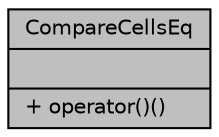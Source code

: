 digraph "CompareCellsEq"
{
  edge [fontname="Helvetica",fontsize="10",labelfontname="Helvetica",labelfontsize="10"];
  node [fontname="Helvetica",fontsize="10",shape=record];
  Node1 [label="{CompareCellsEq\n||+ operator()()\l}",height=0.2,width=0.4,color="black", fillcolor="grey75", style="filled", fontcolor="black"];
}
